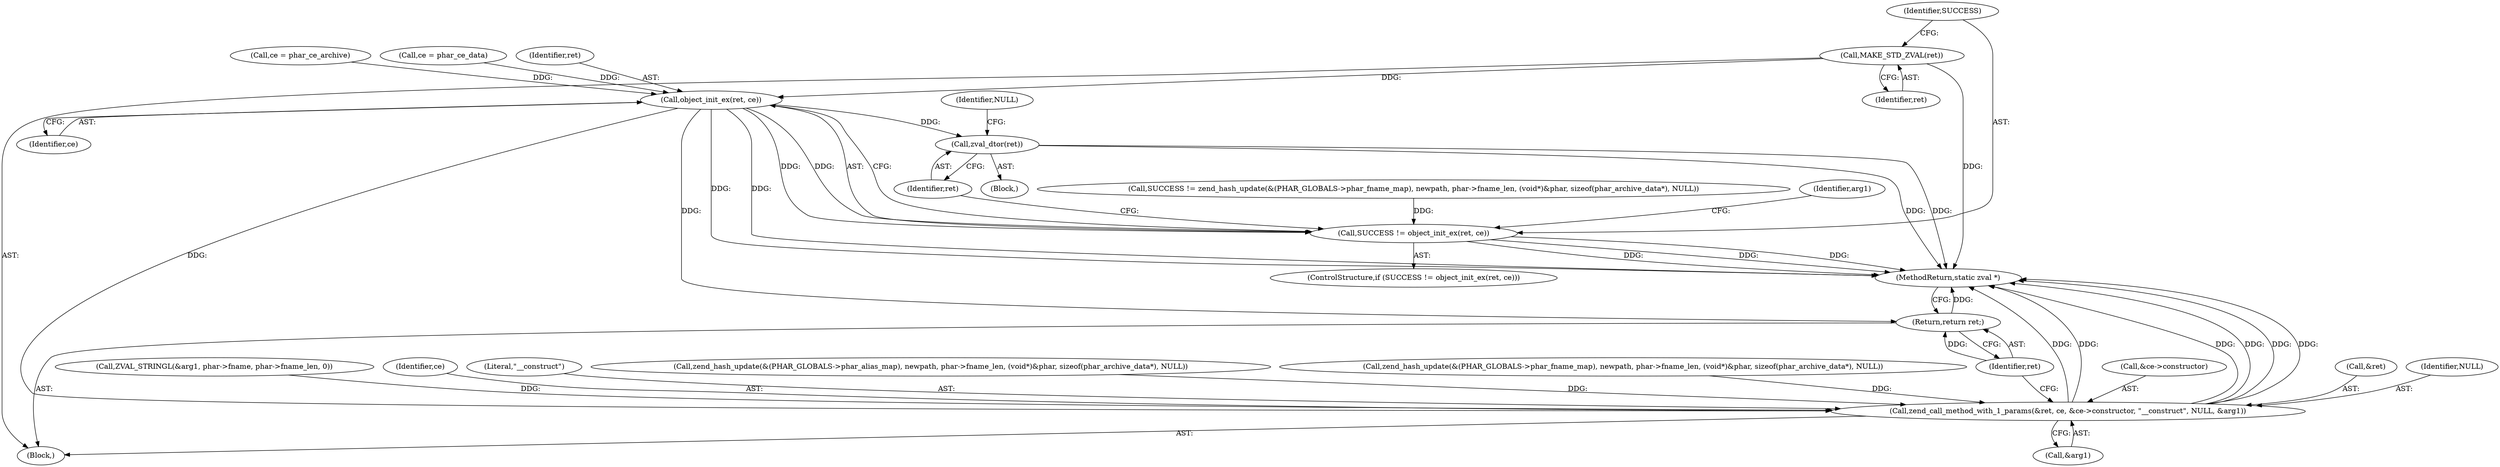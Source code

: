 digraph "0_php_b2cf3f064b8f5efef89bb084521b61318c71781b@pointer" {
"1000646" [label="(Call,MAKE_STD_ZVAL(ret))"];
"1000651" [label="(Call,object_init_ex(ret, ce))"];
"1000649" [label="(Call,SUCCESS != object_init_ex(ret, ce))"];
"1000655" [label="(Call,zval_dtor(ret))"];
"1000672" [label="(Call,zend_call_method_with_1_params(&ret, ce, &ce->constructor, \"__construct\", NULL, &arg1))"];
"1000684" [label="(Return,return ret;)"];
"1000654" [label="(Block,)"];
"1000648" [label="(ControlStructure,if (SUCCESS != object_init_ex(ret, ce)))"];
"1000601" [label="(Call,zend_hash_update(&(PHAR_GLOBALS->phar_fname_map), newpath, phar->fname_len, (void*)&phar, sizeof(phar_archive_data*), NULL))"];
"1000682" [label="(Call,&arg1)"];
"1000676" [label="(Call,&ce->constructor)"];
"1000646" [label="(Call,MAKE_STD_ZVAL(ret))"];
"1000673" [label="(Call,&ret)"];
"1000681" [label="(Identifier,NULL)"];
"1000662" [label="(Call,ZVAL_STRINGL(&arg1, phar->fname, phar->fname_len, 0))"];
"1000599" [label="(Call,SUCCESS != zend_hash_update(&(PHAR_GLOBALS->phar_fname_map), newpath, phar->fname_len, (void*)&phar, sizeof(phar_archive_data*), NULL))"];
"1000652" [label="(Identifier,ret)"];
"1000675" [label="(Identifier,ce)"];
"1000653" [label="(Identifier,ce)"];
"1000651" [label="(Call,object_init_ex(ret, ce))"];
"1000672" [label="(Call,zend_call_method_with_1_params(&ret, ce, &ce->constructor, \"__construct\", NULL, &arg1))"];
"1000649" [label="(Call,SUCCESS != object_init_ex(ret, ce))"];
"1000643" [label="(Call,ce = phar_ce_archive)"];
"1000680" [label="(Literal,\"__construct\")"];
"1000656" [label="(Identifier,ret)"];
"1000685" [label="(Identifier,ret)"];
"1000647" [label="(Identifier,ret)"];
"1000661" [label="(Identifier,arg1)"];
"1000684" [label="(Return,return ret;)"];
"1000655" [label="(Call,zval_dtor(ret))"];
"1000106" [label="(Block,)"];
"1000650" [label="(Identifier,SUCCESS)"];
"1000658" [label="(Identifier,NULL)"];
"1000638" [label="(Call,ce = phar_ce_data)"];
"1000686" [label="(MethodReturn,static zval *)"];
"1000557" [label="(Call,zend_hash_update(&(PHAR_GLOBALS->phar_alias_map), newpath, phar->fname_len, (void*)&phar, sizeof(phar_archive_data*), NULL))"];
"1000646" -> "1000106"  [label="AST: "];
"1000646" -> "1000647"  [label="CFG: "];
"1000647" -> "1000646"  [label="AST: "];
"1000650" -> "1000646"  [label="CFG: "];
"1000646" -> "1000686"  [label="DDG: "];
"1000646" -> "1000651"  [label="DDG: "];
"1000651" -> "1000649"  [label="AST: "];
"1000651" -> "1000653"  [label="CFG: "];
"1000652" -> "1000651"  [label="AST: "];
"1000653" -> "1000651"  [label="AST: "];
"1000649" -> "1000651"  [label="CFG: "];
"1000651" -> "1000686"  [label="DDG: "];
"1000651" -> "1000686"  [label="DDG: "];
"1000651" -> "1000649"  [label="DDG: "];
"1000651" -> "1000649"  [label="DDG: "];
"1000638" -> "1000651"  [label="DDG: "];
"1000643" -> "1000651"  [label="DDG: "];
"1000651" -> "1000655"  [label="DDG: "];
"1000651" -> "1000672"  [label="DDG: "];
"1000651" -> "1000684"  [label="DDG: "];
"1000649" -> "1000648"  [label="AST: "];
"1000650" -> "1000649"  [label="AST: "];
"1000656" -> "1000649"  [label="CFG: "];
"1000661" -> "1000649"  [label="CFG: "];
"1000649" -> "1000686"  [label="DDG: "];
"1000649" -> "1000686"  [label="DDG: "];
"1000649" -> "1000686"  [label="DDG: "];
"1000599" -> "1000649"  [label="DDG: "];
"1000655" -> "1000654"  [label="AST: "];
"1000655" -> "1000656"  [label="CFG: "];
"1000656" -> "1000655"  [label="AST: "];
"1000658" -> "1000655"  [label="CFG: "];
"1000655" -> "1000686"  [label="DDG: "];
"1000655" -> "1000686"  [label="DDG: "];
"1000672" -> "1000106"  [label="AST: "];
"1000672" -> "1000682"  [label="CFG: "];
"1000673" -> "1000672"  [label="AST: "];
"1000675" -> "1000672"  [label="AST: "];
"1000676" -> "1000672"  [label="AST: "];
"1000680" -> "1000672"  [label="AST: "];
"1000681" -> "1000672"  [label="AST: "];
"1000682" -> "1000672"  [label="AST: "];
"1000685" -> "1000672"  [label="CFG: "];
"1000672" -> "1000686"  [label="DDG: "];
"1000672" -> "1000686"  [label="DDG: "];
"1000672" -> "1000686"  [label="DDG: "];
"1000672" -> "1000686"  [label="DDG: "];
"1000672" -> "1000686"  [label="DDG: "];
"1000672" -> "1000686"  [label="DDG: "];
"1000601" -> "1000672"  [label="DDG: "];
"1000557" -> "1000672"  [label="DDG: "];
"1000662" -> "1000672"  [label="DDG: "];
"1000684" -> "1000106"  [label="AST: "];
"1000684" -> "1000685"  [label="CFG: "];
"1000685" -> "1000684"  [label="AST: "];
"1000686" -> "1000684"  [label="CFG: "];
"1000684" -> "1000686"  [label="DDG: "];
"1000685" -> "1000684"  [label="DDG: "];
}
